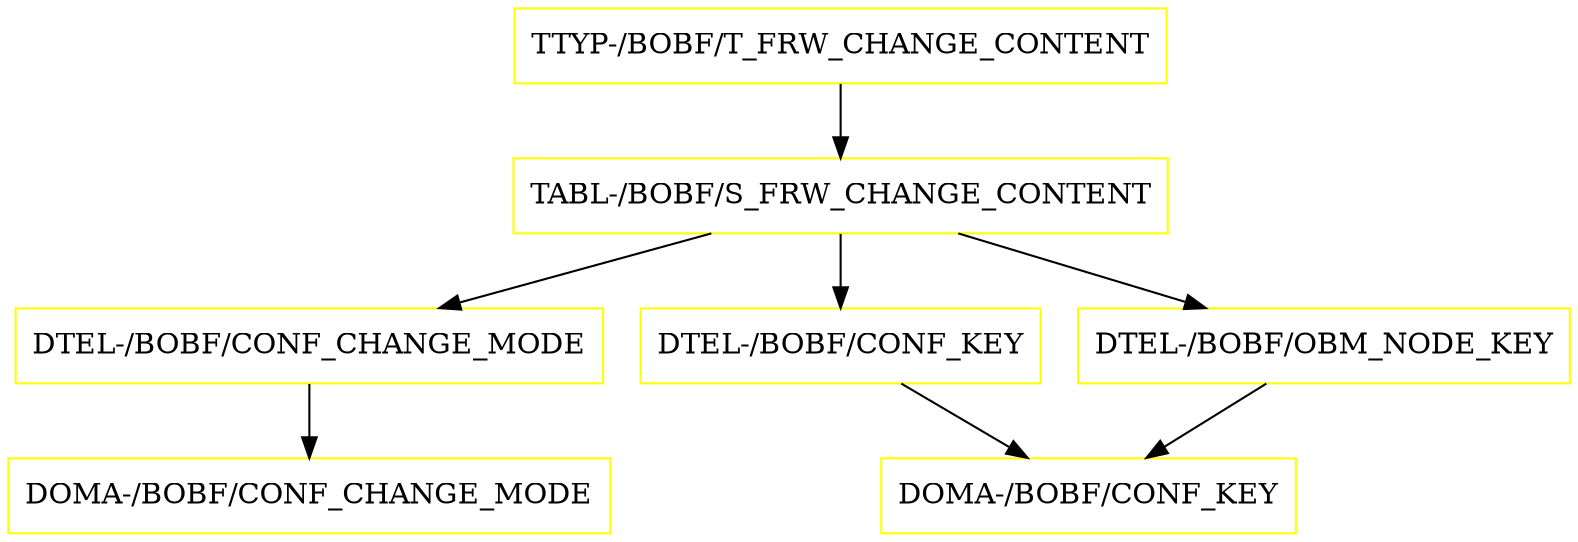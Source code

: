 digraph G {
  "TTYP-/BOBF/T_FRW_CHANGE_CONTENT" [shape=box,color=yellow];
  "TABL-/BOBF/S_FRW_CHANGE_CONTENT" [shape=box,color=yellow,URL="./TABL_%23BOBF%23S_FRW_CHANGE_CONTENT.html"];
  "DTEL-/BOBF/CONF_CHANGE_MODE" [shape=box,color=yellow,URL="./DTEL_%23BOBF%23CONF_CHANGE_MODE.html"];
  "DOMA-/BOBF/CONF_CHANGE_MODE" [shape=box,color=yellow,URL="./DOMA_%23BOBF%23CONF_CHANGE_MODE.html"];
  "DTEL-/BOBF/CONF_KEY" [shape=box,color=yellow,URL="./DTEL_%23BOBF%23CONF_KEY.html"];
  "DOMA-/BOBF/CONF_KEY" [shape=box,color=yellow,URL="./DOMA_%23BOBF%23CONF_KEY.html"];
  "DTEL-/BOBF/OBM_NODE_KEY" [shape=box,color=yellow,URL="./DTEL_%23BOBF%23OBM_NODE_KEY.html"];
  "TTYP-/BOBF/T_FRW_CHANGE_CONTENT" -> "TABL-/BOBF/S_FRW_CHANGE_CONTENT";
  "TABL-/BOBF/S_FRW_CHANGE_CONTENT" -> "DTEL-/BOBF/OBM_NODE_KEY";
  "TABL-/BOBF/S_FRW_CHANGE_CONTENT" -> "DTEL-/BOBF/CONF_KEY";
  "TABL-/BOBF/S_FRW_CHANGE_CONTENT" -> "DTEL-/BOBF/CONF_CHANGE_MODE";
  "DTEL-/BOBF/CONF_CHANGE_MODE" -> "DOMA-/BOBF/CONF_CHANGE_MODE";
  "DTEL-/BOBF/CONF_KEY" -> "DOMA-/BOBF/CONF_KEY";
  "DTEL-/BOBF/OBM_NODE_KEY" -> "DOMA-/BOBF/CONF_KEY";
}
